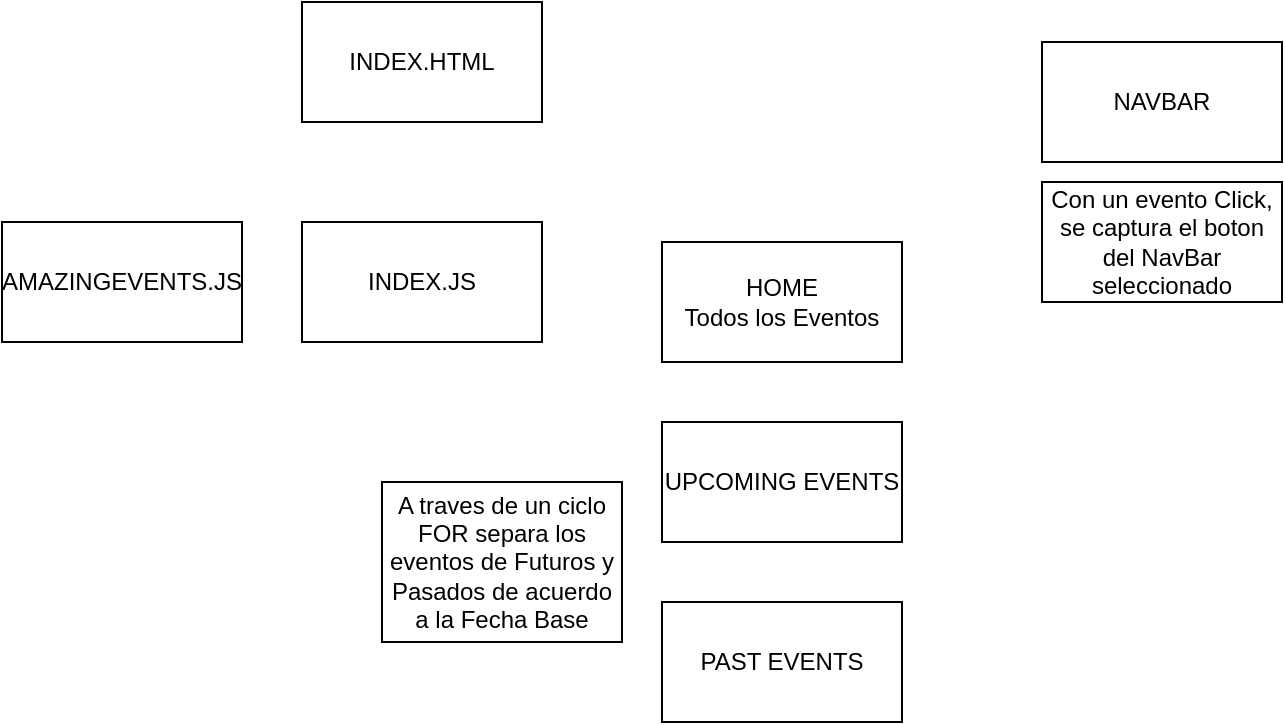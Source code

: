 <mxfile>
    <diagram id="i_nt44RrJs2YsRt8nQYI" name="Página-1">
        <mxGraphModel dx="903" dy="490" grid="1" gridSize="10" guides="1" tooltips="1" connect="1" arrows="1" fold="1" page="1" pageScale="1" pageWidth="827" pageHeight="1169" math="0" shadow="0">
            <root>
                <mxCell id="0"/>
                <mxCell id="1" parent="0"/>
                <mxCell id="2" value="INDEX.HTML" style="rounded=0;whiteSpace=wrap;html=1;" vertex="1" parent="1">
                    <mxGeometry x="190" y="40" width="120" height="60" as="geometry"/>
                </mxCell>
                <mxCell id="3" value="INDEX.JS" style="rounded=0;whiteSpace=wrap;html=1;" vertex="1" parent="1">
                    <mxGeometry x="190" y="150" width="120" height="60" as="geometry"/>
                </mxCell>
                <mxCell id="4" value="AMAZINGEVENTS.JS" style="rounded=0;whiteSpace=wrap;html=1;" vertex="1" parent="1">
                    <mxGeometry x="40" y="150" width="120" height="60" as="geometry"/>
                </mxCell>
                <mxCell id="5" value="HOME&lt;br&gt;Todos los Eventos" style="rounded=0;whiteSpace=wrap;html=1;" vertex="1" parent="1">
                    <mxGeometry x="370" y="160" width="120" height="60" as="geometry"/>
                </mxCell>
                <mxCell id="6" value="UPCOMING EVENTS" style="rounded=0;whiteSpace=wrap;html=1;" vertex="1" parent="1">
                    <mxGeometry x="370" y="250" width="120" height="60" as="geometry"/>
                </mxCell>
                <mxCell id="7" value="PAST EVENTS" style="rounded=0;whiteSpace=wrap;html=1;" vertex="1" parent="1">
                    <mxGeometry x="370" y="340" width="120" height="60" as="geometry"/>
                </mxCell>
                <mxCell id="9" value="A traves de un ciclo FOR separa los eventos de Futuros y Pasados de acuerdo a la Fecha Base" style="rounded=0;whiteSpace=wrap;html=1;" vertex="1" parent="1">
                    <mxGeometry x="230" y="280" width="120" height="80" as="geometry"/>
                </mxCell>
                <mxCell id="10" value="NAVBAR" style="rounded=0;whiteSpace=wrap;html=1;" vertex="1" parent="1">
                    <mxGeometry x="560" y="60" width="120" height="60" as="geometry"/>
                </mxCell>
                <mxCell id="11" value="Con un evento Click, se captura el boton del NavBar seleccionado" style="rounded=0;whiteSpace=wrap;html=1;" vertex="1" parent="1">
                    <mxGeometry x="560" y="130" width="120" height="60" as="geometry"/>
                </mxCell>
            </root>
        </mxGraphModel>
    </diagram>
</mxfile>